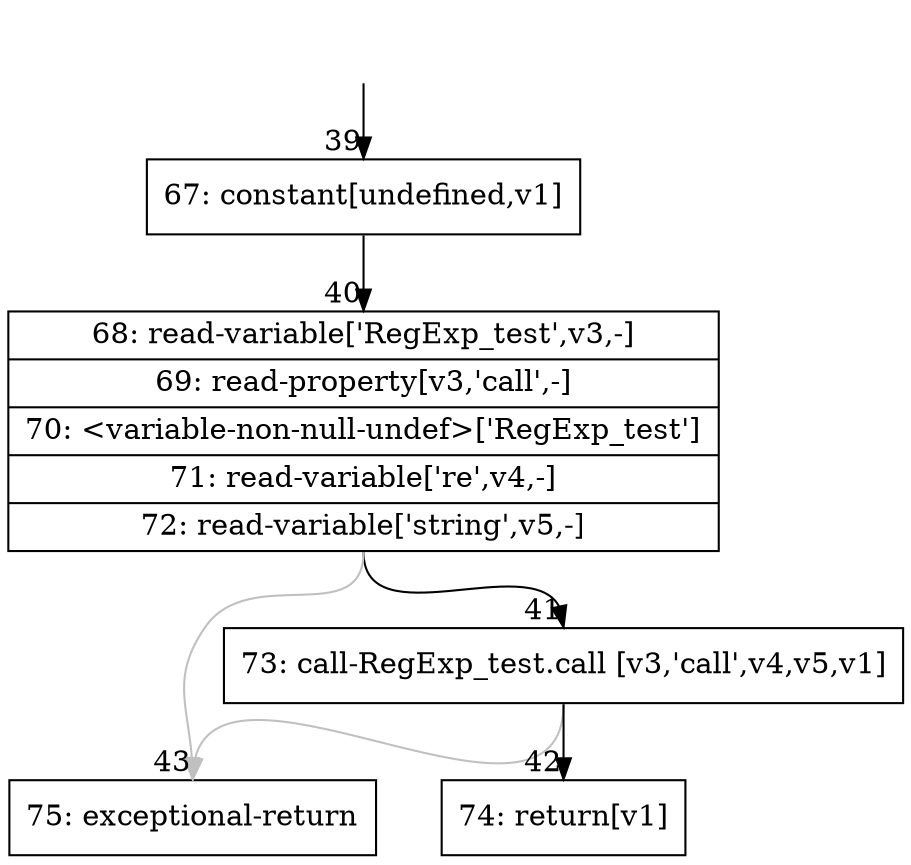 digraph {
rankdir="TD"
BB_entry6[shape=none,label=""];
BB_entry6 -> BB39 [tailport=s, headport=n, headlabel="    39"]
BB39 [shape=record label="{67: constant[undefined,v1]}" ] 
BB39 -> BB40 [tailport=s, headport=n, headlabel="      40"]
BB40 [shape=record label="{68: read-variable['RegExp_test',v3,-]|69: read-property[v3,'call',-]|70: \<variable-non-null-undef\>['RegExp_test']|71: read-variable['re',v4,-]|72: read-variable['string',v5,-]}" ] 
BB40 -> BB41 [tailport=s, headport=n, headlabel="      41"]
BB40 -> BB43 [tailport=s, headport=n, color=gray, headlabel="      43"]
BB41 [shape=record label="{73: call-RegExp_test.call [v3,'call',v4,v5,v1]}" ] 
BB41 -> BB42 [tailport=s, headport=n, headlabel="      42"]
BB41 -> BB43 [tailport=s, headport=n, color=gray]
BB42 [shape=record label="{74: return[v1]}" ] 
BB43 [shape=record label="{75: exceptional-return}" ] 
//#$~ 35
}
